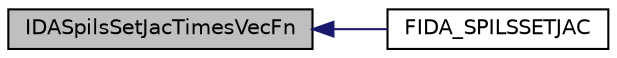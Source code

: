 digraph "IDASpilsSetJacTimesVecFn"
{
  edge [fontname="Helvetica",fontsize="10",labelfontname="Helvetica",labelfontsize="10"];
  node [fontname="Helvetica",fontsize="10",shape=record];
  rankdir="LR";
  Node47 [label="IDASpilsSetJacTimesVecFn",height=0.2,width=0.4,color="black", fillcolor="grey75", style="filled", fontcolor="black"];
  Node47 -> Node48 [dir="back",color="midnightblue",fontsize="10",style="solid",fontname="Helvetica"];
  Node48 [label="FIDA_SPILSSETJAC",height=0.2,width=0.4,color="black", fillcolor="white", style="filled",URL="$d5/de5/fidajtimes_8c.html#a9813994f8392ffcedd588546385409f8"];
}
